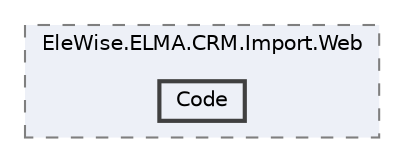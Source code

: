digraph "Web/Modules/EleWise.ELMA.CRM.Import.Web/Code"
{
 // LATEX_PDF_SIZE
  bgcolor="transparent";
  edge [fontname=Helvetica,fontsize=10,labelfontname=Helvetica,labelfontsize=10];
  node [fontname=Helvetica,fontsize=10,shape=box,height=0.2,width=0.4];
  compound=true
  subgraph clusterdir_85204712fcbc4f76f67895174d65530b {
    graph [ bgcolor="#edf0f7", pencolor="grey50", label="EleWise.ELMA.CRM.Import.Web", fontname=Helvetica,fontsize=10 style="filled,dashed", URL="dir_85204712fcbc4f76f67895174d65530b.html",tooltip=""]
  dir_4792080aae6bb25ba5d827c779a92ebf [label="Code", fillcolor="#edf0f7", color="grey25", style="filled,bold", URL="dir_4792080aae6bb25ba5d827c779a92ebf.html",tooltip=""];
  }
}
